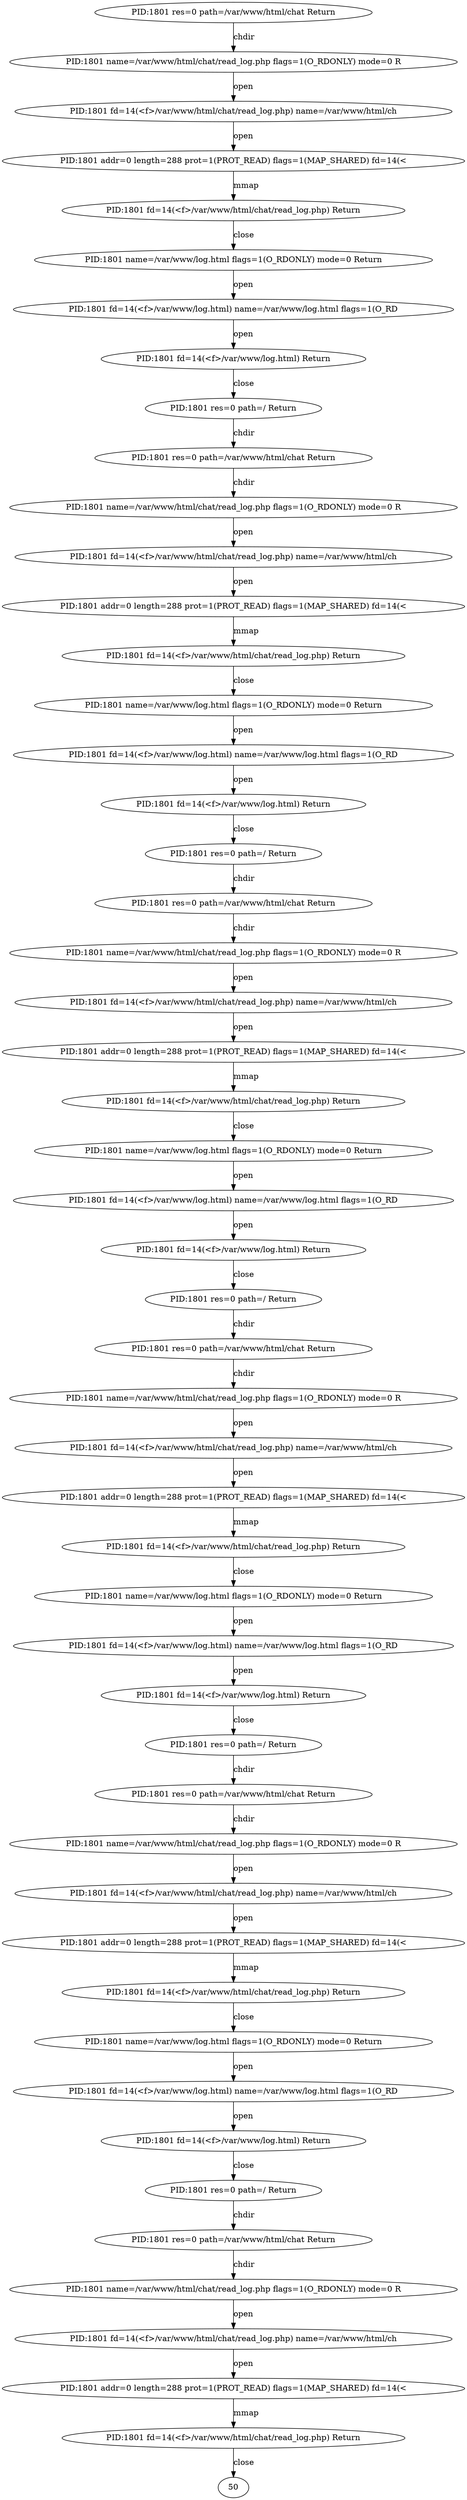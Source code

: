 digraph nginx_syscalls {
  0 [label="PID:1801 res=0 path=/var/www/html/chat Return"];
  1 [label="PID:1801 name=/var/www/html/chat/read_log.php flags=1(O_RDONLY) mode=0 R"];
  2 [label="PID:1801 fd=14(<f>/var/www/html/chat/read_log.php) name=/var/www/html/ch"];
  3 [label="PID:1801 addr=0 length=288 prot=1(PROT_READ) flags=1(MAP_SHARED) fd=14(<"];
  4 [label="PID:1801 fd=14(<f>/var/www/html/chat/read_log.php) Return"];
  5 [label="PID:1801 name=/var/www/log.html flags=1(O_RDONLY) mode=0 Return"];
  6 [label="PID:1801 fd=14(<f>/var/www/log.html) name=/var/www/log.html flags=1(O_RD"];
  7 [label="PID:1801 fd=14(<f>/var/www/log.html) Return"];
  8 [label="PID:1801 res=0 path=/ Return"];
  9 [label="PID:1801 res=0 path=/var/www/html/chat Return"];
  10 [label="PID:1801 name=/var/www/html/chat/read_log.php flags=1(O_RDONLY) mode=0 R"];
  11 [label="PID:1801 fd=14(<f>/var/www/html/chat/read_log.php) name=/var/www/html/ch"];
  12 [label="PID:1801 addr=0 length=288 prot=1(PROT_READ) flags=1(MAP_SHARED) fd=14(<"];
  13 [label="PID:1801 fd=14(<f>/var/www/html/chat/read_log.php) Return"];
  14 [label="PID:1801 name=/var/www/log.html flags=1(O_RDONLY) mode=0 Return"];
  15 [label="PID:1801 fd=14(<f>/var/www/log.html) name=/var/www/log.html flags=1(O_RD"];
  16 [label="PID:1801 fd=14(<f>/var/www/log.html) Return"];
  17 [label="PID:1801 res=0 path=/ Return"];
  18 [label="PID:1801 res=0 path=/var/www/html/chat Return"];
  19 [label="PID:1801 name=/var/www/html/chat/read_log.php flags=1(O_RDONLY) mode=0 R"];
  20 [label="PID:1801 fd=14(<f>/var/www/html/chat/read_log.php) name=/var/www/html/ch"];
  21 [label="PID:1801 addr=0 length=288 prot=1(PROT_READ) flags=1(MAP_SHARED) fd=14(<"];
  22 [label="PID:1801 fd=14(<f>/var/www/html/chat/read_log.php) Return"];
  23 [label="PID:1801 name=/var/www/log.html flags=1(O_RDONLY) mode=0 Return"];
  24 [label="PID:1801 fd=14(<f>/var/www/log.html) name=/var/www/log.html flags=1(O_RD"];
  25 [label="PID:1801 fd=14(<f>/var/www/log.html) Return"];
  26 [label="PID:1801 res=0 path=/ Return"];
  27 [label="PID:1801 res=0 path=/var/www/html/chat Return"];
  28 [label="PID:1801 name=/var/www/html/chat/read_log.php flags=1(O_RDONLY) mode=0 R"];
  29 [label="PID:1801 fd=14(<f>/var/www/html/chat/read_log.php) name=/var/www/html/ch"];
  30 [label="PID:1801 addr=0 length=288 prot=1(PROT_READ) flags=1(MAP_SHARED) fd=14(<"];
  31 [label="PID:1801 fd=14(<f>/var/www/html/chat/read_log.php) Return"];
  32 [label="PID:1801 name=/var/www/log.html flags=1(O_RDONLY) mode=0 Return"];
  33 [label="PID:1801 fd=14(<f>/var/www/log.html) name=/var/www/log.html flags=1(O_RD"];
  34 [label="PID:1801 fd=14(<f>/var/www/log.html) Return"];
  35 [label="PID:1801 res=0 path=/ Return"];
  36 [label="PID:1801 res=0 path=/var/www/html/chat Return"];
  37 [label="PID:1801 name=/var/www/html/chat/read_log.php flags=1(O_RDONLY) mode=0 R"];
  38 [label="PID:1801 fd=14(<f>/var/www/html/chat/read_log.php) name=/var/www/html/ch"];
  39 [label="PID:1801 addr=0 length=288 prot=1(PROT_READ) flags=1(MAP_SHARED) fd=14(<"];
  40 [label="PID:1801 fd=14(<f>/var/www/html/chat/read_log.php) Return"];
  41 [label="PID:1801 name=/var/www/log.html flags=1(O_RDONLY) mode=0 Return"];
  42 [label="PID:1801 fd=14(<f>/var/www/log.html) name=/var/www/log.html flags=1(O_RD"];
  43 [label="PID:1801 fd=14(<f>/var/www/log.html) Return"];
  44 [label="PID:1801 res=0 path=/ Return"];
  45 [label="PID:1801 res=0 path=/var/www/html/chat Return"];
  46 [label="PID:1801 name=/var/www/html/chat/read_log.php flags=1(O_RDONLY) mode=0 R"];
  47 [label="PID:1801 fd=14(<f>/var/www/html/chat/read_log.php) name=/var/www/html/ch"];
  48 [label="PID:1801 addr=0 length=288 prot=1(PROT_READ) flags=1(MAP_SHARED) fd=14(<"];
  49 [label="PID:1801 fd=14(<f>/var/www/html/chat/read_log.php) Return"];
  0 -> 1 [label="chdir"];
  1 -> 2 [label="open"];
  2 -> 3 [label="open"];
  3 -> 4 [label="mmap"];
  4 -> 5 [label="close"];
  5 -> 6 [label="open"];
  6 -> 7 [label="open"];
  7 -> 8 [label="close"];
  8 -> 9 [label="chdir"];
  9 -> 10 [label="chdir"];
  10 -> 11 [label="open"];
  11 -> 12 [label="open"];
  12 -> 13 [label="mmap"];
  13 -> 14 [label="close"];
  14 -> 15 [label="open"];
  15 -> 16 [label="open"];
  16 -> 17 [label="close"];
  17 -> 18 [label="chdir"];
  18 -> 19 [label="chdir"];
  19 -> 20 [label="open"];
  20 -> 21 [label="open"];
  21 -> 22 [label="mmap"];
  22 -> 23 [label="close"];
  23 -> 24 [label="open"];
  24 -> 25 [label="open"];
  25 -> 26 [label="close"];
  26 -> 27 [label="chdir"];
  27 -> 28 [label="chdir"];
  28 -> 29 [label="open"];
  29 -> 30 [label="open"];
  30 -> 31 [label="mmap"];
  31 -> 32 [label="close"];
  32 -> 33 [label="open"];
  33 -> 34 [label="open"];
  34 -> 35 [label="close"];
  35 -> 36 [label="chdir"];
  36 -> 37 [label="chdir"];
  37 -> 38 [label="open"];
  38 -> 39 [label="open"];
  39 -> 40 [label="mmap"];
  40 -> 41 [label="close"];
  41 -> 42 [label="open"];
  42 -> 43 [label="open"];
  43 -> 44 [label="close"];
  44 -> 45 [label="chdir"];
  45 -> 46 [label="chdir"];
  46 -> 47 [label="open"];
  47 -> 48 [label="open"];
  48 -> 49 [label="mmap"];
  49 -> 50 [label="close"];
}
